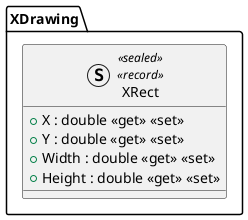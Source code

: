 @startuml XRect
struct XDrawing.XRect <<sealed>> <<record>>  {
    + X : double <<get>> <<set>>
    + Y : double <<get>> <<set>>
    + Width : double <<get>> <<set>>
    + Height : double <<get>> <<set>>
}
@enduml